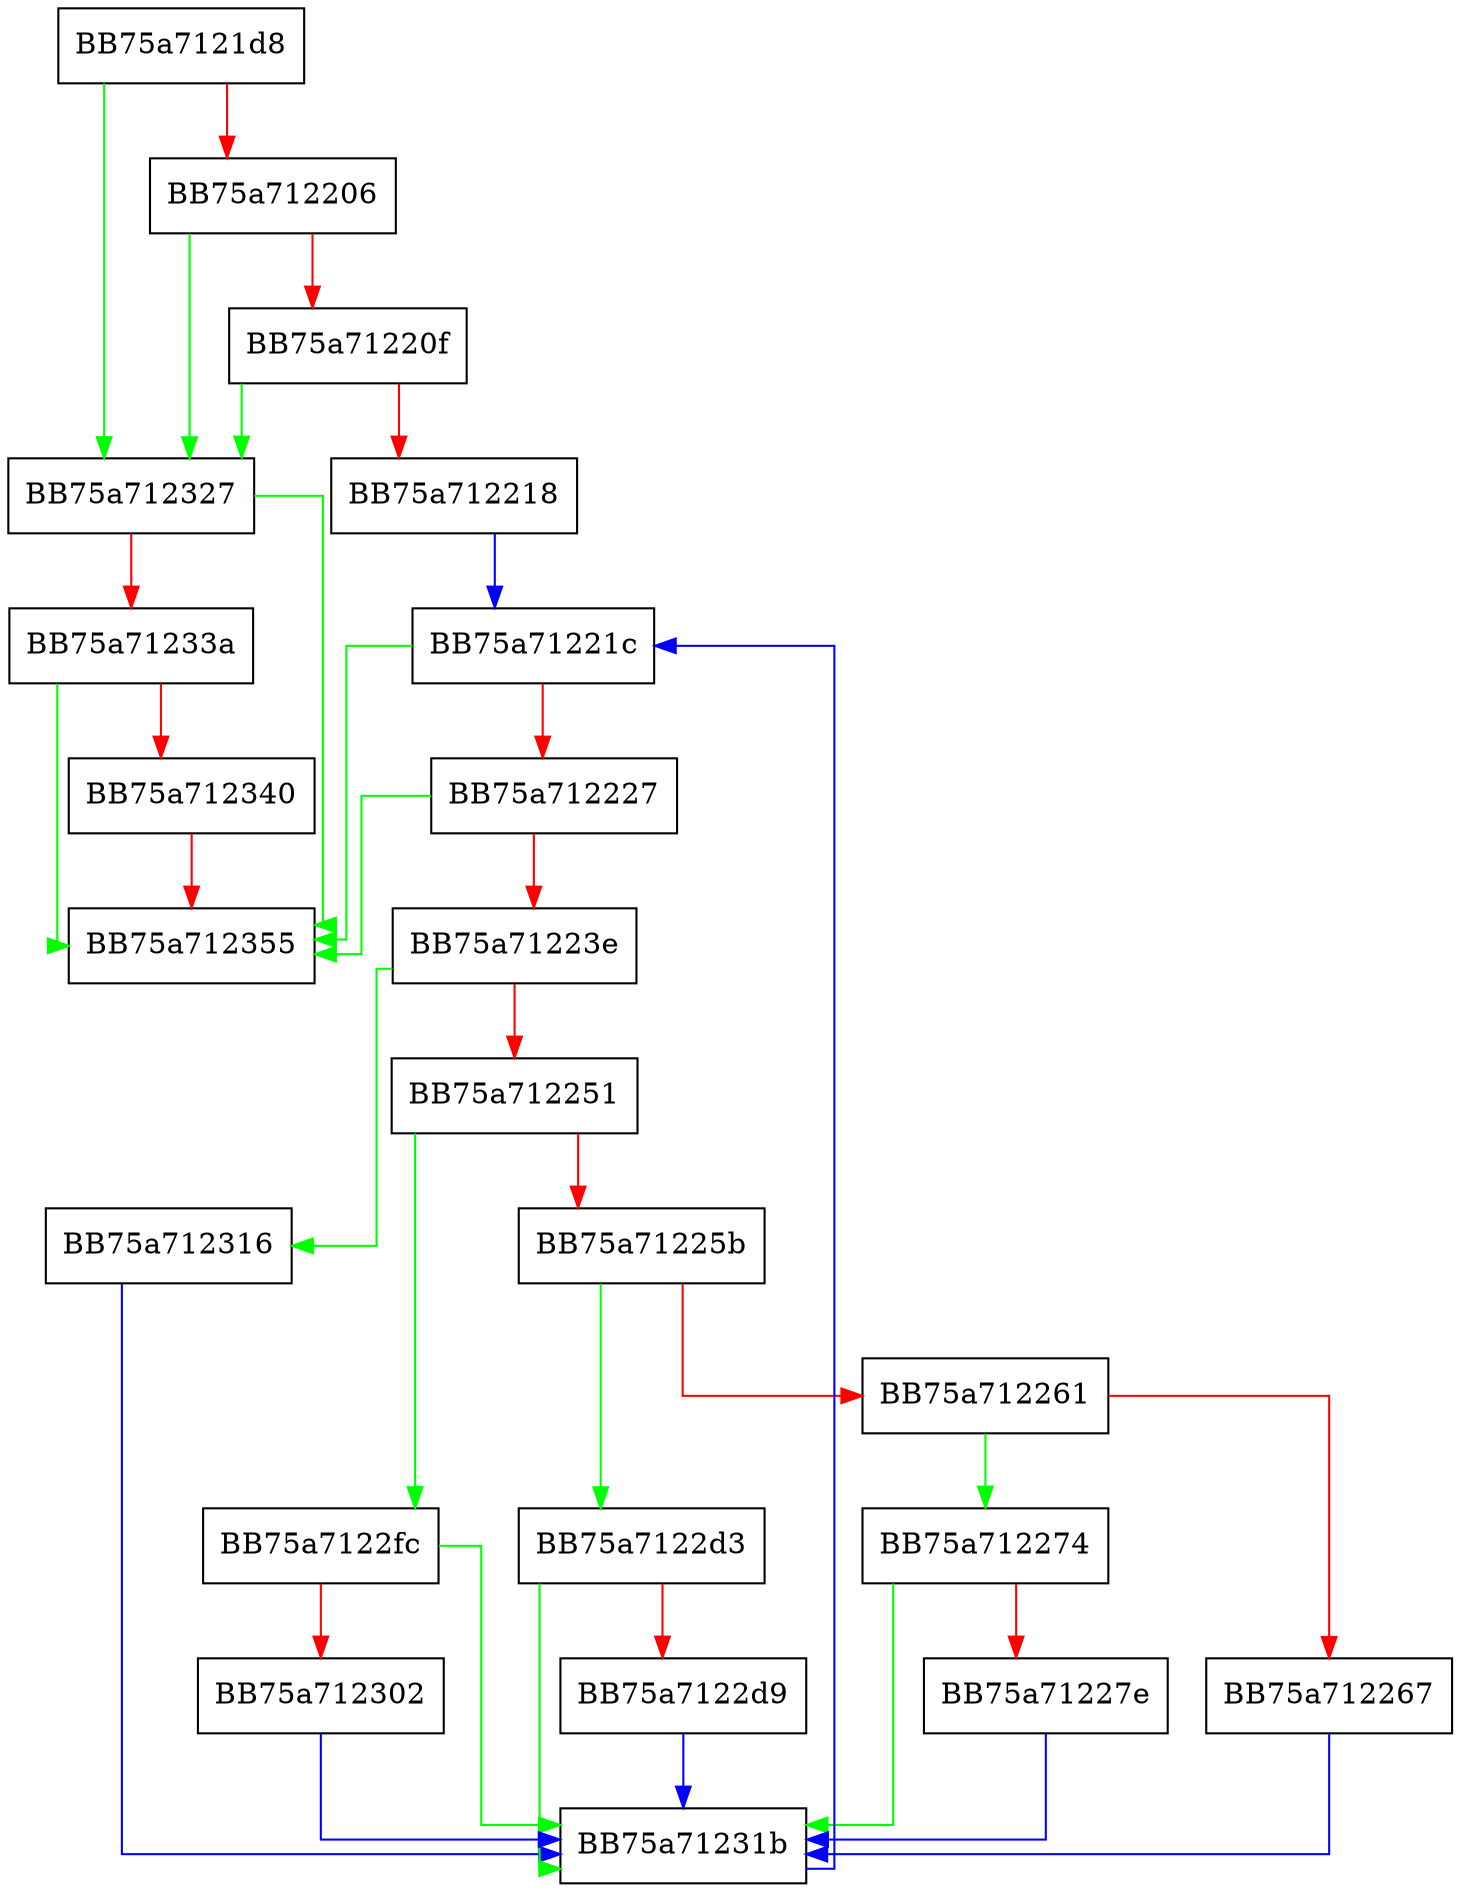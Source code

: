 digraph b2bestruc {
  node [shape="box"];
  graph [splines=ortho];
  BB75a7121d8 -> BB75a712327 [color="green"];
  BB75a7121d8 -> BB75a712206 [color="red"];
  BB75a712206 -> BB75a712327 [color="green"];
  BB75a712206 -> BB75a71220f [color="red"];
  BB75a71220f -> BB75a712327 [color="green"];
  BB75a71220f -> BB75a712218 [color="red"];
  BB75a712218 -> BB75a71221c [color="blue"];
  BB75a71221c -> BB75a712355 [color="green"];
  BB75a71221c -> BB75a712227 [color="red"];
  BB75a712227 -> BB75a712355 [color="green"];
  BB75a712227 -> BB75a71223e [color="red"];
  BB75a71223e -> BB75a712316 [color="green"];
  BB75a71223e -> BB75a712251 [color="red"];
  BB75a712251 -> BB75a7122fc [color="green"];
  BB75a712251 -> BB75a71225b [color="red"];
  BB75a71225b -> BB75a7122d3 [color="green"];
  BB75a71225b -> BB75a712261 [color="red"];
  BB75a712261 -> BB75a712274 [color="green"];
  BB75a712261 -> BB75a712267 [color="red"];
  BB75a712267 -> BB75a71231b [color="blue"];
  BB75a712274 -> BB75a71231b [color="green"];
  BB75a712274 -> BB75a71227e [color="red"];
  BB75a71227e -> BB75a71231b [color="blue"];
  BB75a7122d3 -> BB75a71231b [color="green"];
  BB75a7122d3 -> BB75a7122d9 [color="red"];
  BB75a7122d9 -> BB75a71231b [color="blue"];
  BB75a7122fc -> BB75a71231b [color="green"];
  BB75a7122fc -> BB75a712302 [color="red"];
  BB75a712302 -> BB75a71231b [color="blue"];
  BB75a712316 -> BB75a71231b [color="blue"];
  BB75a71231b -> BB75a71221c [color="blue"];
  BB75a712327 -> BB75a712355 [color="green"];
  BB75a712327 -> BB75a71233a [color="red"];
  BB75a71233a -> BB75a712355 [color="green"];
  BB75a71233a -> BB75a712340 [color="red"];
  BB75a712340 -> BB75a712355 [color="red"];
}
